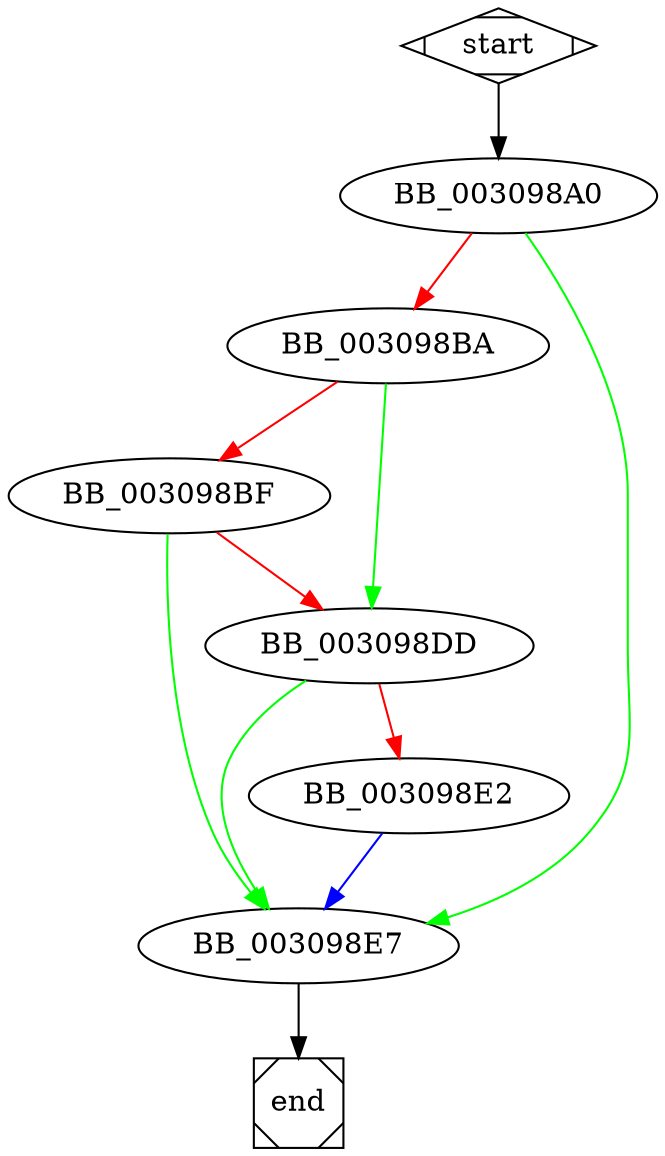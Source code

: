 digraph G {
  start -> BB_003098A0;
  
  BB_003098A0 -> BB_003098BA [color=red];
  BB_003098A0 -> BB_003098E7 [color=green];
  
  BB_003098BA -> BB_003098BF [color=red];
  BB_003098BA -> BB_003098DD [color=green];
  
  BB_003098BF -> BB_003098DD [color=red];
  BB_003098BF -> BB_003098E7 [color=green];
  
  BB_003098DD -> BB_003098E2 [color=red];
  BB_003098DD -> BB_003098E7 [color=green];
  
  BB_003098E2 -> BB_003098E7 [color=blue];
  
  BB_003098E7 -> end;

  start [shape=Mdiamond];
  end [shape=Msquare];
}
